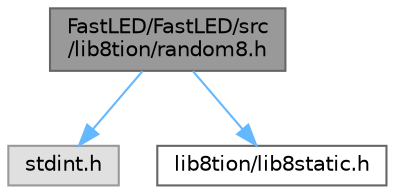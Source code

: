 digraph "FastLED/FastLED/src/lib8tion/random8.h"
{
 // LATEX_PDF_SIZE
  bgcolor="transparent";
  edge [fontname=Helvetica,fontsize=10,labelfontname=Helvetica,labelfontsize=10];
  node [fontname=Helvetica,fontsize=10,shape=box,height=0.2,width=0.4];
  Node1 [id="Node000001",label="FastLED/FastLED/src\l/lib8tion/random8.h",height=0.2,width=0.4,color="gray40", fillcolor="grey60", style="filled", fontcolor="black",tooltip="Fast, efficient random number generators specifically designed for high-performance LED programming."];
  Node1 -> Node2 [id="edge1_Node000001_Node000002",color="steelblue1",style="solid",tooltip=" "];
  Node2 [id="Node000002",label="stdint.h",height=0.2,width=0.4,color="grey60", fillcolor="#E0E0E0", style="filled",tooltip=" "];
  Node1 -> Node3 [id="edge2_Node000001_Node000003",color="steelblue1",style="solid",tooltip=" "];
  Node3 [id="Node000003",label="lib8tion/lib8static.h",height=0.2,width=0.4,color="grey40", fillcolor="white", style="filled",URL="$d4/d7a/lib8static_8h.html",tooltip="Defines static inlining macros for lib8tion functions."];
}
